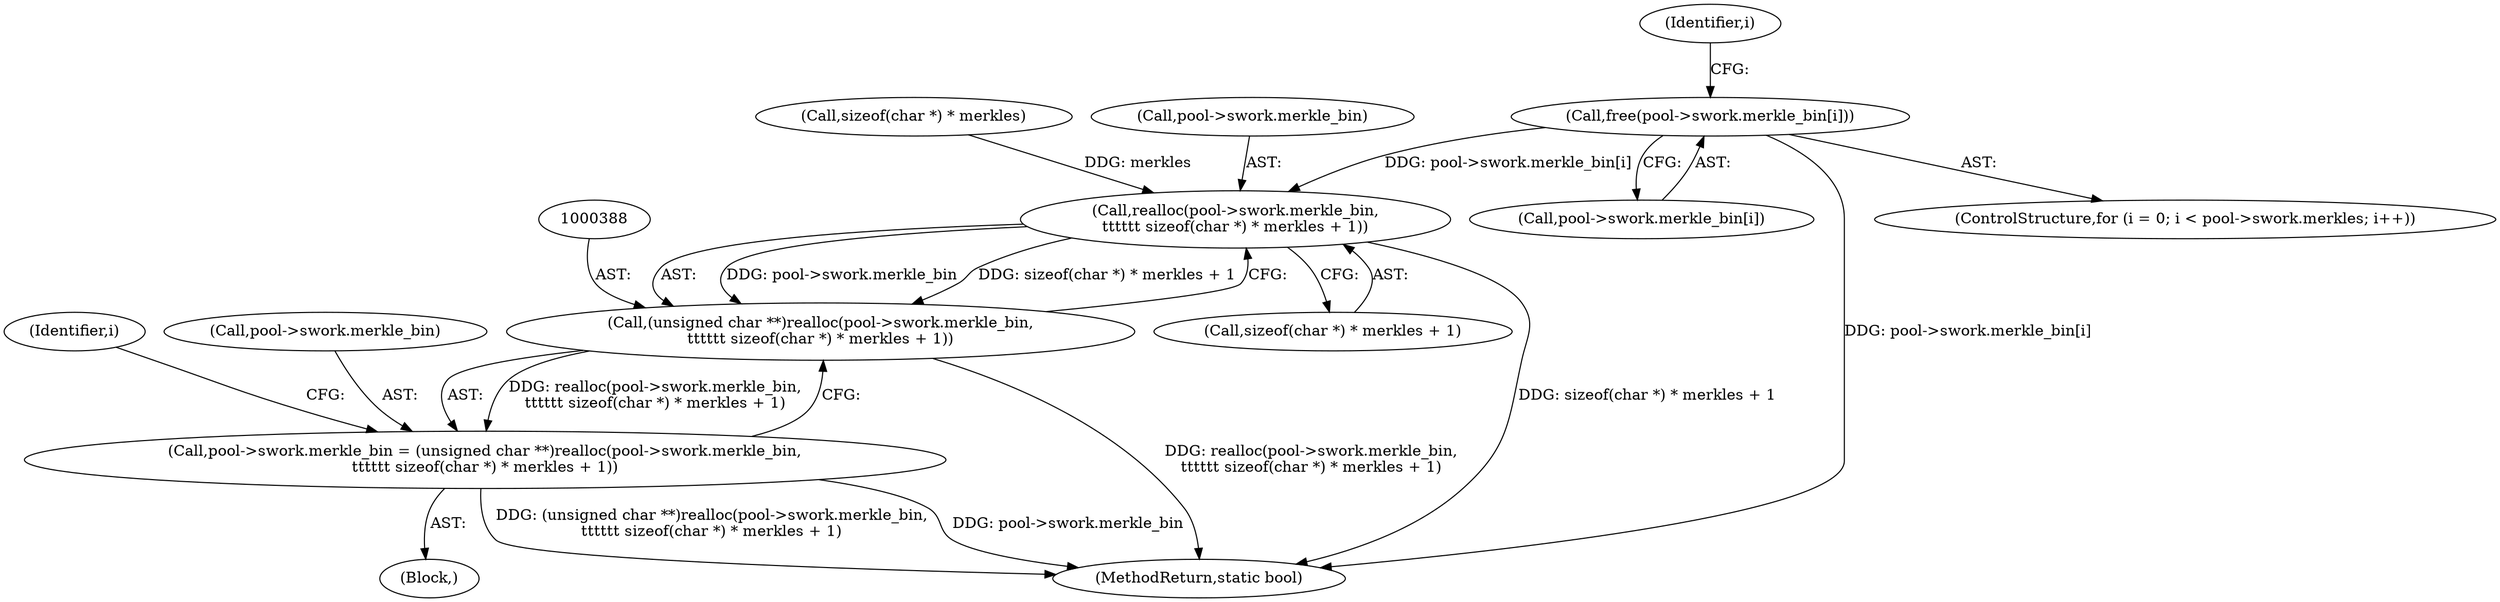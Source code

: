 digraph "0_sgminer_910c36089940e81fb85c65b8e63dcd2fac71470c@API" {
"1000370" [label="(Call,free(pool->swork.merkle_bin[i]))"];
"1000389" [label="(Call,realloc(pool->swork.merkle_bin,\n\t\t\t\t\t\t sizeof(char *) * merkles + 1))"];
"1000387" [label="(Call,(unsigned char **)realloc(pool->swork.merkle_bin,\n\t\t\t\t\t\t sizeof(char *) * merkles + 1))"];
"1000381" [label="(Call,pool->swork.merkle_bin = (unsigned char **)realloc(pool->swork.merkle_bin,\n\t\t\t\t\t\t sizeof(char *) * merkles + 1))"];
"1000370" [label="(Call,free(pool->swork.merkle_bin[i]))"];
"1000371" [label="(Call,pool->swork.merkle_bin[i])"];
"1000395" [label="(Call,sizeof(char *) * merkles + 1)"];
"1000759" [label="(MethodReturn,static bool)"];
"1000403" [label="(Identifier,i)"];
"1000369" [label="(Identifier,i)"];
"1000389" [label="(Call,realloc(pool->swork.merkle_bin,\n\t\t\t\t\t\t sizeof(char *) * merkles + 1))"];
"1000387" [label="(Call,(unsigned char **)realloc(pool->swork.merkle_bin,\n\t\t\t\t\t\t sizeof(char *) * merkles + 1))"];
"1000380" [label="(Block,)"];
"1000396" [label="(Call,sizeof(char *) * merkles)"];
"1000382" [label="(Call,pool->swork.merkle_bin)"];
"1000381" [label="(Call,pool->swork.merkle_bin = (unsigned char **)realloc(pool->swork.merkle_bin,\n\t\t\t\t\t\t sizeof(char *) * merkles + 1))"];
"1000357" [label="(ControlStructure,for (i = 0; i < pool->swork.merkles; i++))"];
"1000390" [label="(Call,pool->swork.merkle_bin)"];
"1000370" -> "1000357"  [label="AST: "];
"1000370" -> "1000371"  [label="CFG: "];
"1000371" -> "1000370"  [label="AST: "];
"1000369" -> "1000370"  [label="CFG: "];
"1000370" -> "1000759"  [label="DDG: pool->swork.merkle_bin[i]"];
"1000370" -> "1000389"  [label="DDG: pool->swork.merkle_bin[i]"];
"1000389" -> "1000387"  [label="AST: "];
"1000389" -> "1000395"  [label="CFG: "];
"1000390" -> "1000389"  [label="AST: "];
"1000395" -> "1000389"  [label="AST: "];
"1000387" -> "1000389"  [label="CFG: "];
"1000389" -> "1000759"  [label="DDG: sizeof(char *) * merkles + 1"];
"1000389" -> "1000387"  [label="DDG: pool->swork.merkle_bin"];
"1000389" -> "1000387"  [label="DDG: sizeof(char *) * merkles + 1"];
"1000396" -> "1000389"  [label="DDG: merkles"];
"1000387" -> "1000381"  [label="AST: "];
"1000388" -> "1000387"  [label="AST: "];
"1000381" -> "1000387"  [label="CFG: "];
"1000387" -> "1000759"  [label="DDG: realloc(pool->swork.merkle_bin,\n\t\t\t\t\t\t sizeof(char *) * merkles + 1)"];
"1000387" -> "1000381"  [label="DDG: realloc(pool->swork.merkle_bin,\n\t\t\t\t\t\t sizeof(char *) * merkles + 1)"];
"1000381" -> "1000380"  [label="AST: "];
"1000382" -> "1000381"  [label="AST: "];
"1000403" -> "1000381"  [label="CFG: "];
"1000381" -> "1000759"  [label="DDG: (unsigned char **)realloc(pool->swork.merkle_bin,\n\t\t\t\t\t\t sizeof(char *) * merkles + 1)"];
"1000381" -> "1000759"  [label="DDG: pool->swork.merkle_bin"];
}
